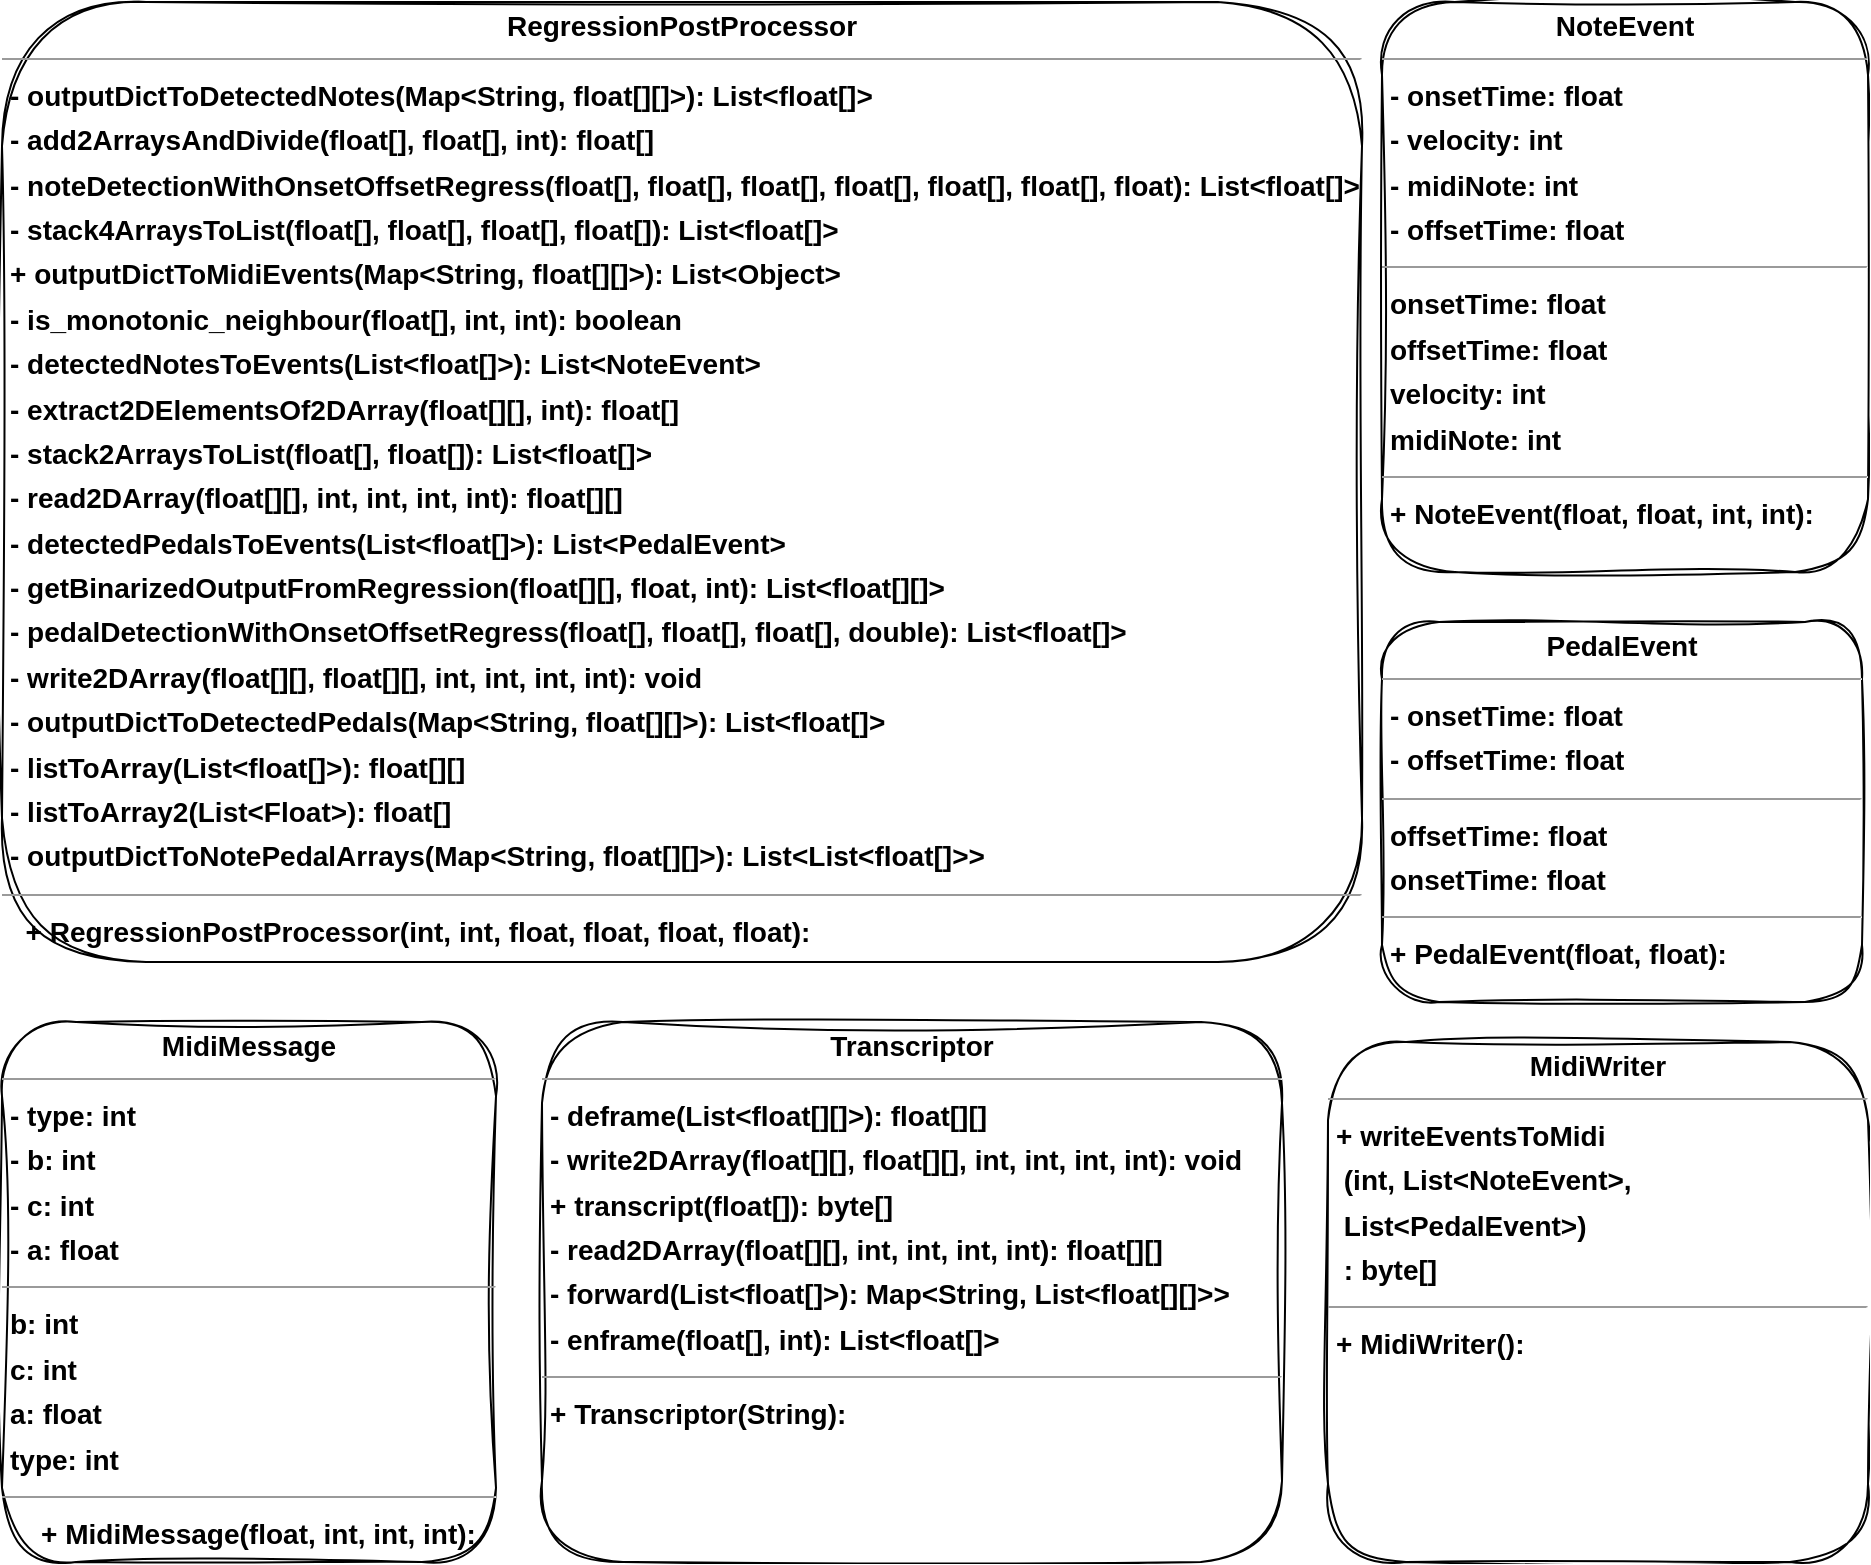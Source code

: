 <mxfile version="20.7.3" type="github">
  <diagram id="hY1SpJSUwHQVAtTwsHzB" name="Page-1">
    <mxGraphModel dx="2753" dy="1704" grid="1" gridSize="10" guides="1" tooltips="1" connect="1" arrows="1" fold="1" page="0" pageScale="1" pageWidth="850" pageHeight="1100" background="none" math="0" shadow="0">
      <root>
        <mxCell id="0" />
        <mxCell id="1" parent="0" />
        <mxCell id="node4" value="&lt;p style=&quot;margin:0px;margin-top:4px;text-align:center;&quot;&gt;&lt;span&gt;MidiMessage&lt;/span&gt;&lt;/p&gt;&lt;hr size=&quot;1&quot;&gt;&lt;p style=&quot;margin:0 0 0 4px;line-height:1.6;&quot;&gt;- type: int&lt;br&gt;- b: int&lt;br&gt;- c: int&lt;br&gt;- a: float&lt;/p&gt;&lt;hr size=&quot;1&quot;&gt;&lt;p style=&quot;margin:0 0 0 4px;line-height:1.6;&quot;&gt; b: int&lt;br&gt; c: int&lt;br&gt; a: float&lt;br&gt; type: int&lt;/p&gt;&lt;hr size=&quot;1&quot;&gt;&lt;p style=&quot;margin:0 0 0 4px;line-height:1.6;&quot;&gt;&amp;nbsp; &amp;nbsp; + MidiMessage(float, int, int, int): &lt;/p&gt;" style="verticalAlign=top;align=left;overflow=fill;fontSize=14;fontFamily=Helvetica;html=1;rounded=1;shadow=0;comic=0;labelBackgroundColor=none;strokeWidth=1;sketch=1;curveFitting=1;jiggle=2;fontStyle=1" parent="1" vertex="1">
          <mxGeometry x="-120" y="440" width="247" height="270" as="geometry" />
        </mxCell>
        <mxCell id="node0" value="&lt;p style=&quot;margin:0px;margin-top:4px;text-align:center;&quot;&gt;&lt;span&gt;MidiWriter&lt;/span&gt;&lt;/p&gt;&lt;hr size=&quot;1&quot;&gt;&lt;p style=&quot;margin:0 0 0 4px;line-height:1.6;&quot;&gt;+ writeEventsToMidi&lt;/p&gt;&lt;p style=&quot;margin:0 0 0 4px;line-height:1.6;&quot;&gt;&lt;span style=&quot;white-space: pre;&quot;&gt;	&lt;/span&gt;(int, List&amp;lt;NoteEvent&amp;gt;,&amp;nbsp;&lt;/p&gt;&lt;p style=&quot;margin:0 0 0 4px;line-height:1.6;&quot;&gt;&lt;span style=&quot;white-space: pre;&quot;&gt;	&lt;/span&gt;List&amp;lt;PedalEvent&amp;gt;)&lt;/p&gt;&lt;p style=&quot;margin:0 0 0 4px;line-height:1.6;&quot;&gt;&lt;span style=&quot;white-space: pre;&quot;&gt;	&lt;/span&gt;: byte[]&lt;/p&gt;&lt;hr size=&quot;1&quot;&gt;&lt;p style=&quot;margin:0 0 0 4px;line-height:1.6;&quot;&gt;+ MidiWriter(): &lt;/p&gt;" style="verticalAlign=top;align=left;overflow=fill;fontSize=14;fontFamily=Helvetica;html=1;rounded=1;shadow=0;comic=0;labelBackgroundColor=none;strokeWidth=1;sketch=1;curveFitting=1;jiggle=2;fontStyle=1" parent="1" vertex="1">
          <mxGeometry x="543" y="450" width="270" height="260" as="geometry" />
        </mxCell>
        <mxCell id="node1" value="&lt;p style=&quot;margin:0px;margin-top:4px;text-align:center;&quot;&gt;&lt;span&gt;NoteEvent&lt;/span&gt;&lt;/p&gt;&lt;hr size=&quot;1&quot;&gt;&lt;p style=&quot;margin:0 0 0 4px;line-height:1.6;&quot;&gt;- onsetTime: float&lt;br&gt;- velocity: int&lt;br&gt;- midiNote: int&lt;br&gt;- offsetTime: float&lt;/p&gt;&lt;hr size=&quot;1&quot;&gt;&lt;p style=&quot;margin:0 0 0 4px;line-height:1.6;&quot;&gt; onsetTime: float&lt;br&gt; offsetTime: float&lt;br&gt; velocity: int&lt;br&gt; midiNote: int&lt;/p&gt;&lt;hr size=&quot;1&quot;&gt;&lt;p style=&quot;margin:0 0 0 4px;line-height:1.6;&quot;&gt;+ NoteEvent(float, float, int, int): &lt;/p&gt;" style="verticalAlign=top;align=left;overflow=fill;fontSize=14;fontFamily=Helvetica;html=1;rounded=1;shadow=0;comic=0;labelBackgroundColor=none;strokeWidth=1;sketch=1;curveFitting=1;jiggle=2;fontStyle=1" parent="1" vertex="1">
          <mxGeometry x="570" y="-70" width="243" height="285" as="geometry" />
        </mxCell>
        <mxCell id="node2" value="&lt;p style=&quot;margin:0px;margin-top:4px;text-align:center;&quot;&gt;&lt;span&gt;PedalEvent&lt;/span&gt;&lt;/p&gt;&lt;hr size=&quot;1&quot;&gt;&lt;p style=&quot;margin:0 0 0 4px;line-height:1.6;&quot;&gt;- onsetTime: float&lt;br&gt;- offsetTime: float&lt;/p&gt;&lt;hr size=&quot;1&quot;&gt;&lt;p style=&quot;margin:0 0 0 4px;line-height:1.6;&quot;&gt; offsetTime: float&lt;br&gt; onsetTime: float&lt;/p&gt;&lt;hr size=&quot;1&quot;&gt;&lt;p style=&quot;margin:0 0 0 4px;line-height:1.6;&quot;&gt;+ PedalEvent(float, float): &lt;/p&gt;" style="verticalAlign=top;align=left;overflow=fill;fontSize=14;fontFamily=Helvetica;html=1;rounded=1;shadow=0;comic=0;labelBackgroundColor=none;strokeWidth=1;sketch=1;curveFitting=1;jiggle=2;fontStyle=1" parent="1" vertex="1">
          <mxGeometry x="570" y="240" width="240" height="190" as="geometry" />
        </mxCell>
        <mxCell id="node5" value="&lt;p style=&quot;margin:0px;margin-top:4px;text-align:center;&quot;&gt;&lt;span&gt;RegressionPostProcessor&lt;/span&gt;&lt;/p&gt;&lt;hr size=&quot;1&quot;&gt;&lt;p style=&quot;margin:0 0 0 4px;line-height:1.6;&quot;&gt;- outputDictToDetectedNotes(Map&amp;lt;String, float[][]&amp;gt;): List&amp;lt;float[]&amp;gt;&lt;br&gt;- add2ArraysAndDivide(float[], float[], int): float[]&lt;br&gt;- noteDetectionWithOnsetOffsetRegress(float[], float[], float[], float[], float[], float[], float): List&amp;lt;float[]&amp;gt;&lt;br&gt;- stack4ArraysToList(float[], float[], float[], float[]): List&amp;lt;float[]&amp;gt;&lt;br&gt;+ outputDictToMidiEvents(Map&amp;lt;String, float[][]&amp;gt;): List&amp;lt;Object&amp;gt;&lt;br&gt;- is_monotonic_neighbour(float[], int, int): boolean&lt;br&gt;- detectedNotesToEvents(List&amp;lt;float[]&amp;gt;): List&amp;lt;NoteEvent&amp;gt;&lt;br&gt;- extract2DElementsOf2DArray(float[][], int): float[]&lt;br&gt;- stack2ArraysToList(float[], float[]): List&amp;lt;float[]&amp;gt;&lt;br&gt;- read2DArray(float[][], int, int, int, int): float[][]&lt;br&gt;- detectedPedalsToEvents(List&amp;lt;float[]&amp;gt;): List&amp;lt;PedalEvent&amp;gt;&lt;br&gt;- getBinarizedOutputFromRegression(float[][], float, int): List&amp;lt;float[][]&amp;gt;&lt;br&gt;- pedalDetectionWithOnsetOffsetRegress(float[], float[], float[], double): List&amp;lt;float[]&amp;gt;&lt;br&gt;- write2DArray(float[][], float[][], int, int, int, int): void&lt;br&gt;- outputDictToDetectedPedals(Map&amp;lt;String, float[][]&amp;gt;): List&amp;lt;float[]&amp;gt;&lt;br&gt;- listToArray(List&amp;lt;float[]&amp;gt;): float[][]&lt;br&gt;- listToArray2(List&amp;lt;Float&amp;gt;): float[]&lt;br&gt;- outputDictToNotePedalArrays(Map&amp;lt;String, float[][]&amp;gt;): List&amp;lt;List&amp;lt;float[]&amp;gt;&amp;gt;&lt;/p&gt;&lt;hr size=&quot;1&quot;&gt;&lt;p style=&quot;margin:0 0 0 4px;line-height:1.6;&quot;&gt;&lt;span style=&quot;white-space: pre;&quot;&gt;	&lt;/span&gt;&lt;span style=&quot;white-space: pre;&quot;&gt;	&lt;/span&gt;+ RegressionPostProcessor(int, int, float, float, float, float): &lt;/p&gt;" style="verticalAlign=top;align=left;overflow=fill;fontSize=14;fontFamily=Helvetica;html=1;rounded=1;shadow=0;comic=0;labelBackgroundColor=none;strokeWidth=1;sketch=1;curveFitting=1;jiggle=2;fontStyle=1" parent="1" vertex="1">
          <mxGeometry x="-120" y="-70" width="680" height="480" as="geometry" />
        </mxCell>
        <mxCell id="node3" value="&lt;p style=&quot;margin:0px;margin-top:4px;text-align:center;&quot;&gt;&lt;span&gt;Transcriptor&lt;/span&gt;&lt;/p&gt;&lt;hr size=&quot;1&quot;&gt;&lt;p style=&quot;margin:0 0 0 4px;line-height:1.6;&quot;&gt;- deframe(List&amp;lt;float[][]&amp;gt;): float[][]&lt;br&gt;- write2DArray(float[][], float[][], int, int, int, int): void&lt;br&gt;+ transcript(float[]): byte[]&lt;br&gt;- read2DArray(float[][], int, int, int, int): float[][]&lt;br&gt;- forward(List&amp;lt;float[]&amp;gt;): Map&amp;lt;String, List&amp;lt;float[][]&amp;gt;&amp;gt;&lt;br&gt;- enframe(float[], int): List&amp;lt;float[]&amp;gt;&lt;/p&gt;&lt;hr size=&quot;1&quot;&gt;&lt;p style=&quot;margin:0 0 0 4px;line-height:1.6;&quot;&gt;+ Transcriptor(String): &lt;/p&gt;" style="verticalAlign=top;align=left;overflow=fill;fontSize=14;fontFamily=Helvetica;html=1;rounded=1;shadow=0;comic=0;labelBackgroundColor=none;strokeWidth=1;sketch=1;curveFitting=1;jiggle=2;fontStyle=1" parent="1" vertex="1">
          <mxGeometry x="150" y="440" width="370" height="270" as="geometry" />
        </mxCell>
      </root>
    </mxGraphModel>
  </diagram>
</mxfile>
